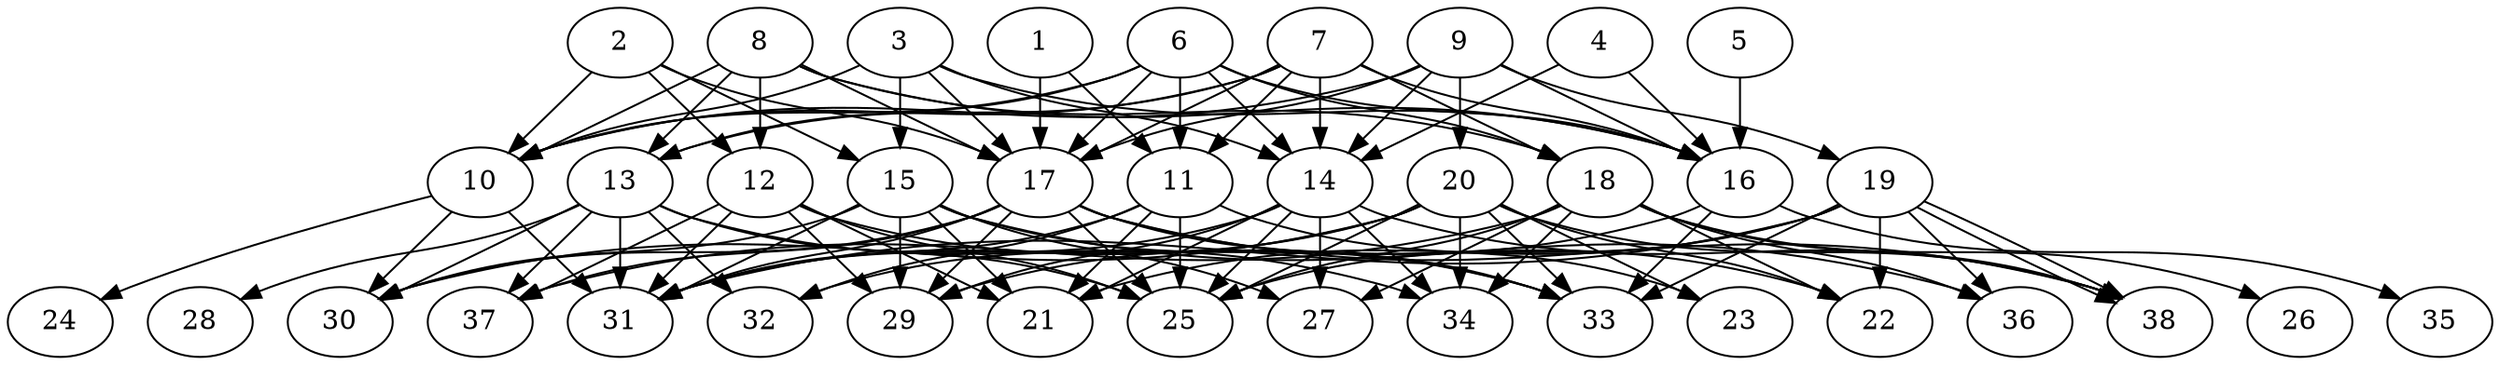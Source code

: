 // DAG (tier=3-complex, mode=data, n=38, ccr=0.502, fat=0.784, density=0.785, regular=0.300, jump=0.254, mindata=4194304, maxdata=33554432)
// DAG automatically generated by daggen at Sun Aug 24 16:33:35 2025
// /home/ermia/Project/Environments/daggen/bin/daggen --dot --ccr 0.502 --fat 0.784 --regular 0.300 --density 0.785 --jump 0.254 --mindata 4194304 --maxdata 33554432 -n 38 
digraph G {
  1 [size="535167371579465792", alpha="0.16", expect_size="267583685789732896"]
  1 -> 11 [size ="1311978593189888"]
  1 -> 17 [size ="1311978593189888"]
  2 [size="9142544506145472512000", alpha="0.18", expect_size="4571272253072736256000"]
  2 -> 10 [size ="3497851564851200"]
  2 -> 12 [size ="3497851564851200"]
  2 -> 15 [size ="3497851564851200"]
  2 -> 17 [size ="3497851564851200"]
  3 [size="1801359115455940096", alpha="0.19", expect_size="900679557727970048"]
  3 -> 10 [size ="973018968883200"]
  3 -> 14 [size ="973018968883200"]
  3 -> 15 [size ="973018968883200"]
  3 -> 16 [size ="973018968883200"]
  3 -> 17 [size ="973018968883200"]
  4 [size="4806739076940440797184", alpha="0.02", expect_size="2403369538470220398592"]
  4 -> 14 [size ="2278541899071488"]
  4 -> 16 [size ="2278541899071488"]
  5 [size="28774607816971960", alpha="0.15", expect_size="14387303908485980"]
  5 -> 16 [size ="1291497202778112"]
  6 [size="102824539344472640", alpha="0.05", expect_size="51412269672236320"]
  6 -> 10 [size ="7389046980476928"]
  6 -> 11 [size ="7389046980476928"]
  6 -> 13 [size ="7389046980476928"]
  6 -> 14 [size ="7389046980476928"]
  6 -> 16 [size ="7389046980476928"]
  6 -> 17 [size ="7389046980476928"]
  6 -> 18 [size ="7389046980476928"]
  7 [size="34158762091631653945344", alpha="0.01", expect_size="17079381045815826972672"]
  7 -> 10 [size ="8422184208826368"]
  7 -> 11 [size ="8422184208826368"]
  7 -> 13 [size ="8422184208826368"]
  7 -> 14 [size ="8422184208826368"]
  7 -> 16 [size ="8422184208826368"]
  7 -> 17 [size ="8422184208826368"]
  7 -> 18 [size ="8422184208826368"]
  8 [size="106920203328173712", alpha="0.14", expect_size="53460101664086856"]
  8 -> 10 [size ="2028125508599808"]
  8 -> 12 [size ="2028125508599808"]
  8 -> 13 [size ="2028125508599808"]
  8 -> 16 [size ="2028125508599808"]
  8 -> 17 [size ="2028125508599808"]
  8 -> 18 [size ="2028125508599808"]
  9 [size="16283091197437982720", alpha="0.08", expect_size="8141545598718991360"]
  9 -> 10 [size ="6260192698171392"]
  9 -> 14 [size ="6260192698171392"]
  9 -> 16 [size ="6260192698171392"]
  9 -> 17 [size ="6260192698171392"]
  9 -> 19 [size ="6260192698171392"]
  9 -> 20 [size ="6260192698171392"]
  10 [size="5447857059566801920", alpha="0.16", expect_size="2723928529783400960"]
  10 -> 24 [size ="3260825204686848"]
  10 -> 30 [size ="3260825204686848"]
  10 -> 31 [size ="3260825204686848"]
  11 [size="143609126622127456256", alpha="0.09", expect_size="71804563311063728128"]
  11 -> 21 [size ="219387231469568"]
  11 -> 23 [size ="219387231469568"]
  11 -> 25 [size ="219387231469568"]
  11 -> 31 [size ="219387231469568"]
  11 -> 32 [size ="219387231469568"]
  12 [size="30331022811759072", alpha="0.18", expect_size="15165511405879536"]
  12 -> 21 [size ="3775868958670848"]
  12 -> 25 [size ="3775868958670848"]
  12 -> 29 [size ="3775868958670848"]
  12 -> 31 [size ="3775868958670848"]
  12 -> 33 [size ="3775868958670848"]
  12 -> 37 [size ="3775868958670848"]
  13 [size="1600864054690789195776", alpha="0.03", expect_size="800432027345394597888"]
  13 -> 25 [size ="1094778573815808"]
  13 -> 28 [size ="1094778573815808"]
  13 -> 30 [size ="1094778573815808"]
  13 -> 31 [size ="1094778573815808"]
  13 -> 32 [size ="1094778573815808"]
  13 -> 34 [size ="1094778573815808"]
  13 -> 37 [size ="1094778573815808"]
  14 [size="282661484498004832", alpha="0.02", expect_size="141330742249002416"]
  14 -> 21 [size ="607361064501248"]
  14 -> 25 [size ="607361064501248"]
  14 -> 27 [size ="607361064501248"]
  14 -> 29 [size ="607361064501248"]
  14 -> 31 [size ="607361064501248"]
  14 -> 34 [size ="607361064501248"]
  14 -> 38 [size ="607361064501248"]
  15 [size="1672101311099388821504", alpha="0.13", expect_size="836050655549694410752"]
  15 -> 21 [size ="1127020230606848"]
  15 -> 27 [size ="1127020230606848"]
  15 -> 29 [size ="1127020230606848"]
  15 -> 30 [size ="1127020230606848"]
  15 -> 31 [size ="1127020230606848"]
  15 -> 33 [size ="1127020230606848"]
  15 -> 36 [size ="1127020230606848"]
  16 [size="16950953156669702406144", alpha="0.11", expect_size="8475476578334851203072"]
  16 -> 29 [size ="5279013056544768"]
  16 -> 33 [size ="5279013056544768"]
  16 -> 35 [size ="5279013056544768"]
  17 [size="24345776861447172096", alpha="0.10", expect_size="12172888430723586048"]
  17 -> 22 [size ="8607660467290112"]
  17 -> 25 [size ="8607660467290112"]
  17 -> 29 [size ="8607660467290112"]
  17 -> 30 [size ="8607660467290112"]
  17 -> 31 [size ="8607660467290112"]
  17 -> 33 [size ="8607660467290112"]
  17 -> 37 [size ="8607660467290112"]
  17 -> 38 [size ="8607660467290112"]
  18 [size="1547614641408846336", alpha="0.08", expect_size="773807320704423168"]
  18 -> 22 [size ="1610750720212992"]
  18 -> 25 [size ="1610750720212992"]
  18 -> 26 [size ="1610750720212992"]
  18 -> 27 [size ="1610750720212992"]
  18 -> 34 [size ="1610750720212992"]
  18 -> 36 [size ="1610750720212992"]
  18 -> 37 [size ="1610750720212992"]
  18 -> 38 [size ="1610750720212992"]
  19 [size="4358582721012608008192", alpha="0.00", expect_size="2179291360506304004096"]
  19 -> 21 [size ="2134618073464832"]
  19 -> 22 [size ="2134618073464832"]
  19 -> 25 [size ="2134618073464832"]
  19 -> 31 [size ="2134618073464832"]
  19 -> 33 [size ="2134618073464832"]
  19 -> 36 [size ="2134618073464832"]
  19 -> 38 [size ="2134618073464832"]
  19 -> 38 [size ="2134618073464832"]
  20 [size="101342781705864347648", alpha="0.05", expect_size="50671390852932173824"]
  20 -> 22 [size ="173894241615872"]
  20 -> 23 [size ="173894241615872"]
  20 -> 25 [size ="173894241615872"]
  20 -> 30 [size ="173894241615872"]
  20 -> 31 [size ="173894241615872"]
  20 -> 32 [size ="173894241615872"]
  20 -> 33 [size ="173894241615872"]
  20 -> 34 [size ="173894241615872"]
  20 -> 38 [size ="173894241615872"]
  21 [size="5957176642279569358848", alpha="0.13", expect_size="2978588321139784679424"]
  22 [size="8633788725943522304", alpha="0.16", expect_size="4316894362971761152"]
  23 [size="324063733805939392", alpha="0.10", expect_size="162031866902969696"]
  24 [size="869059580256039936", alpha="0.01", expect_size="434529790128019968"]
  25 [size="14470792030722392064", alpha="0.01", expect_size="7235396015361196032"]
  26 [size="37367757672412528", alpha="0.12", expect_size="18683878836206264"]
  27 [size="8109291768248396800", alpha="0.18", expect_size="4054645884124198400"]
  28 [size="14100982481047590535168", alpha="0.03", expect_size="7050491240523795267584"]
  29 [size="37709798785337322897408", alpha="0.11", expect_size="18854899392668661448704"]
  30 [size="4384865561312174800896", alpha="0.03", expect_size="2192432780656087400448"]
  31 [size="124717887447574128", alpha="0.10", expect_size="62358943723787064"]
  32 [size="9890630984453568512", alpha="0.07", expect_size="4945315492226784256"]
  33 [size="3270769440074898432", alpha="0.16", expect_size="1635384720037449216"]
  34 [size="10282831238585834", alpha="0.18", expect_size="5141415619292917"]
  35 [size="694547255685384704", alpha="0.15", expect_size="347273627842692352"]
  36 [size="152800471170485696", alpha="0.09", expect_size="76400235585242848"]
  37 [size="169233023745450912", alpha="0.00", expect_size="84616511872725456"]
  38 [size="21707424726276140", alpha="0.13", expect_size="10853712363138070"]
}